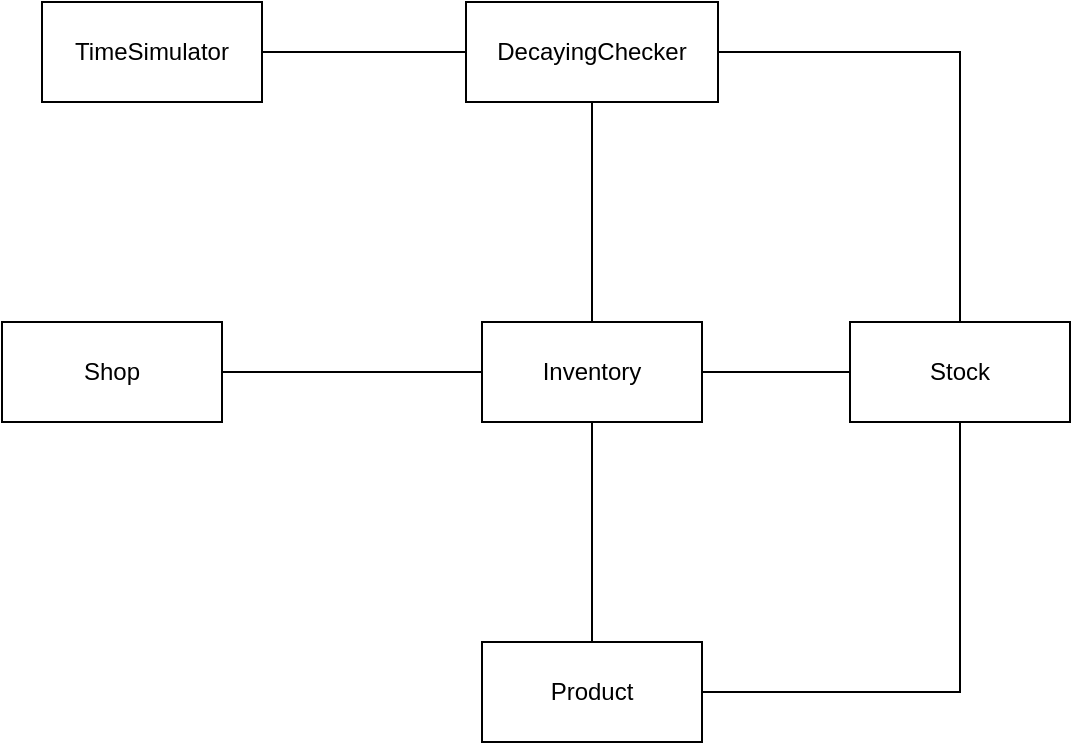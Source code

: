 <mxfile version="22.1.5" type="github">
  <diagram name="페이지-1" id="pE4cqzJZ1XsMd7-XdrDE">
    <mxGraphModel dx="989" dy="523" grid="1" gridSize="10" guides="1" tooltips="1" connect="1" arrows="1" fold="1" page="1" pageScale="1" pageWidth="827" pageHeight="1169" math="0" shadow="0">
      <root>
        <mxCell id="0" />
        <mxCell id="1" parent="0" />
        <mxCell id="KthDiFychYCuL5yXd9ih-1" style="edgeStyle=orthogonalEdgeStyle;rounded=0;orthogonalLoop=1;jettySize=auto;html=1;exitX=1;exitY=0.5;exitDx=0;exitDy=0;entryX=0;entryY=0.5;entryDx=0;entryDy=0;endArrow=none;endFill=0;" edge="1" parent="1" source="KthDiFychYCuL5yXd9ih-2" target="KthDiFychYCuL5yXd9ih-5">
          <mxGeometry relative="1" as="geometry" />
        </mxCell>
        <mxCell id="KthDiFychYCuL5yXd9ih-2" value="Shop" style="html=1;whiteSpace=wrap;" vertex="1" parent="1">
          <mxGeometry x="110" y="330" width="110" height="50" as="geometry" />
        </mxCell>
        <mxCell id="KthDiFychYCuL5yXd9ih-3" style="edgeStyle=orthogonalEdgeStyle;rounded=0;orthogonalLoop=1;jettySize=auto;html=1;exitX=0.5;exitY=1;exitDx=0;exitDy=0;entryX=0.5;entryY=0;entryDx=0;entryDy=0;endArrow=none;endFill=0;" edge="1" parent="1" source="KthDiFychYCuL5yXd9ih-5" target="KthDiFychYCuL5yXd9ih-7">
          <mxGeometry relative="1" as="geometry" />
        </mxCell>
        <mxCell id="KthDiFychYCuL5yXd9ih-4" value="" style="edgeStyle=orthogonalEdgeStyle;rounded=0;orthogonalLoop=1;jettySize=auto;html=1;endArrow=none;endFill=0;" edge="1" parent="1" source="KthDiFychYCuL5yXd9ih-5" target="KthDiFychYCuL5yXd9ih-8">
          <mxGeometry relative="1" as="geometry" />
        </mxCell>
        <mxCell id="KthDiFychYCuL5yXd9ih-5" value="Inventory" style="html=1;whiteSpace=wrap;" vertex="1" parent="1">
          <mxGeometry x="350" y="330" width="110" height="50" as="geometry" />
        </mxCell>
        <mxCell id="KthDiFychYCuL5yXd9ih-6" style="edgeStyle=orthogonalEdgeStyle;rounded=0;orthogonalLoop=1;jettySize=auto;html=1;exitX=1;exitY=0.5;exitDx=0;exitDy=0;entryX=0.5;entryY=1;entryDx=0;entryDy=0;endArrow=none;endFill=0;" edge="1" parent="1" source="KthDiFychYCuL5yXd9ih-7" target="KthDiFychYCuL5yXd9ih-8">
          <mxGeometry relative="1" as="geometry" />
        </mxCell>
        <mxCell id="KthDiFychYCuL5yXd9ih-7" value="Product" style="html=1;whiteSpace=wrap;" vertex="1" parent="1">
          <mxGeometry x="350" y="490" width="110" height="50" as="geometry" />
        </mxCell>
        <mxCell id="KthDiFychYCuL5yXd9ih-8" value="Stock" style="html=1;whiteSpace=wrap;" vertex="1" parent="1">
          <mxGeometry x="534" y="330" width="110" height="50" as="geometry" />
        </mxCell>
        <mxCell id="KthDiFychYCuL5yXd9ih-12" style="edgeStyle=orthogonalEdgeStyle;rounded=0;orthogonalLoop=1;jettySize=auto;html=1;exitX=1;exitY=0.5;exitDx=0;exitDy=0;entryX=0;entryY=0.5;entryDx=0;entryDy=0;endArrow=none;endFill=0;" edge="1" parent="1" source="KthDiFychYCuL5yXd9ih-13" target="KthDiFychYCuL5yXd9ih-16">
          <mxGeometry relative="1" as="geometry" />
        </mxCell>
        <mxCell id="KthDiFychYCuL5yXd9ih-13" value="TimeSimulator" style="html=1;whiteSpace=wrap;" vertex="1" parent="1">
          <mxGeometry x="130" y="170" width="110" height="50" as="geometry" />
        </mxCell>
        <mxCell id="KthDiFychYCuL5yXd9ih-14" style="edgeStyle=orthogonalEdgeStyle;rounded=0;orthogonalLoop=1;jettySize=auto;html=1;exitX=0.5;exitY=1;exitDx=0;exitDy=0;entryX=0.5;entryY=0;entryDx=0;entryDy=0;endArrow=none;endFill=0;" edge="1" parent="1" source="KthDiFychYCuL5yXd9ih-16" target="KthDiFychYCuL5yXd9ih-5">
          <mxGeometry relative="1" as="geometry" />
        </mxCell>
        <mxCell id="KthDiFychYCuL5yXd9ih-15" style="edgeStyle=orthogonalEdgeStyle;rounded=0;orthogonalLoop=1;jettySize=auto;html=1;exitX=1;exitY=0.5;exitDx=0;exitDy=0;entryX=0.5;entryY=0;entryDx=0;entryDy=0;endArrow=none;endFill=0;" edge="1" parent="1" source="KthDiFychYCuL5yXd9ih-16" target="KthDiFychYCuL5yXd9ih-8">
          <mxGeometry relative="1" as="geometry" />
        </mxCell>
        <mxCell id="KthDiFychYCuL5yXd9ih-16" value="DecayingChecker" style="html=1;whiteSpace=wrap;" vertex="1" parent="1">
          <mxGeometry x="342" y="170" width="126" height="50" as="geometry" />
        </mxCell>
      </root>
    </mxGraphModel>
  </diagram>
</mxfile>
